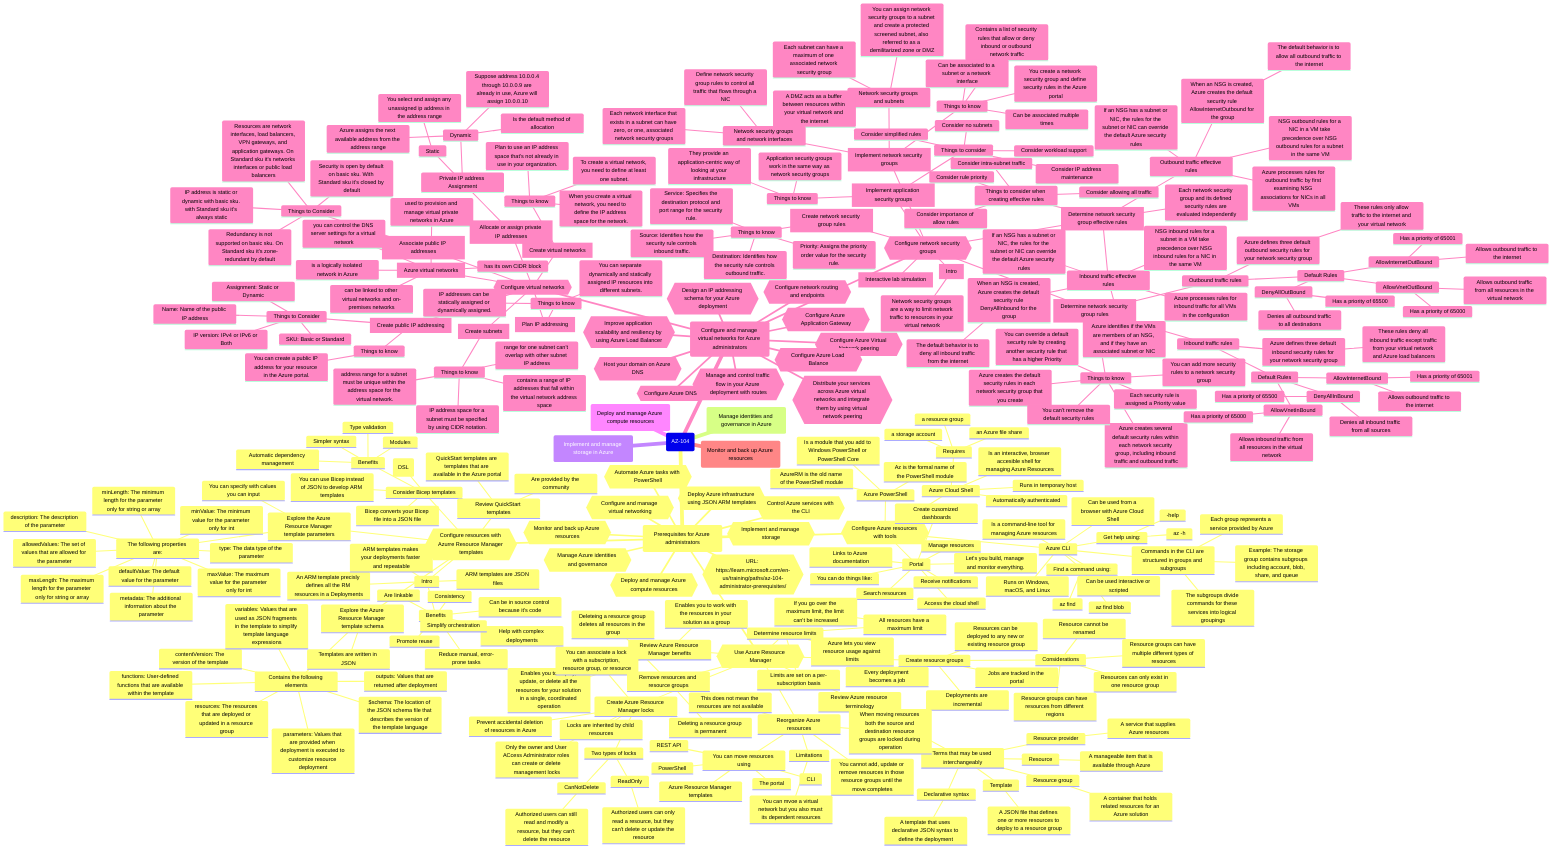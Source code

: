 mindmap
  root(AZ-104)
    (Prerequisites for Azure administrators)
      {{URL: https://learn.microsoft.com/en-us/training/paths/az-104-administrator-prerequisites/}}
      {{Configure Azure resources with tools}}
        Portal
          Let's you build, manage and monitor everything.
          You can do things like:
          Search resources
          Manage resources
          Create cusomized dashboards
          Access the cloud shell
          Receive notifications
          Links to Azure documentation
        Azure Cloud Shell
          Is an interactive, browser accesible shell for managing Azure Resources
          Automatically authenticated
          Runs in temporary host
          Requires
            a resource group
            a storage account
            an Azure file share
        Azure PowerShell
          Is a module that you add to Windows PowerShell or PowerShell Core
          Az is the formal name of the PowerShell module
          AzureRM is the old name of the PowerShell module
        Azure CLI
          Is a command-line tool for managing Azure resources
          Runs on Windows, macOS, and Linux
          Can be used from a browser with Azure Cloud Shell
          Can be used interactive or scripted
          Commands in the CLI are structured in groups and subgroups
            Each group represents a service provided by Azure
            The subgroups divide commands for these services into logical groupings
            Example: The storage group contains subgroups including account, blob, share, and queue
          Find a command using:
            az find
            az find blob
          Get help using:
            az -h
            az storage blob -h (--help)
      {{Use Azure Resource Manager}}
        Review Azure Resource Manager benefits
          Enables you to work with the resources in your solution as a group
          Enables you to deploy, update, or delete all the resources for your solution in a single, coordinated operation
        Review Azure resource terminology
          Terms that may be used interchangeably
            Resource
              A manageable item that is available through Azure
            Resource group
              A container that holds related resources for an Azure solution
            Resource provider
              A service that supplies Azure resources
            Template
              A JSON file that defines one or more resources to deploy to a resource group
            Declarative syntax
              A template that uses declarative JSON syntax to define the deployment
        Create resource groups
          Resources can be deployed to any new or existing resource group
          Every deployment becomes a job
          Jobs are tracked in the portal
          Deployments are incremental
          Considerations
            Resources can only exist in one resource group
            Resource cannot be renamed
            Resource groups can have multiple different types of resources
            Resource groups can have resources from different regions
        Create Azure Resource Manager locks
          Prevent accidental deletion of resources in Azure
          You can associate a lock with a subscription, resource group, or resource
          Two types of locks
            CanNotDelete
              Authorized users can still read and modify a resource, but they can't delete the resource
            ReadOnly
              Authorized users can only read a resource, but they can't delete or update the resource
          Locks are inherited by child resources
          Only the owner and User ACcess Administrator roles can create or delete management locks
        Reorganize Azure resources
          When moving resources both the source and destination resource groups are locked during operation
          You cannot add, update or remove resources in those resource groups until the move completes
          You can move resources using
            The portal
            PowerShell
            CLI
            REST API
            Azure Resource Manager templates
          This does not mean the resources are not available
          Limitations
            You can mvoe a virtual network but you also must its dependent resources
        Remove resources and resource groups
          Deleteing a resource group deletes all resources in the group
          Deleting a resource group is permanent
        Determine resource limits
          Azure lets you view resource usage against limits
          Limits are set on a per-subscription basis
          All resources have a maximum limit
            If you go over the maximum limit, the limit can't be increased
      {{Configure resources with Azurre Resource Manager templates}}
        Intro
          An ARM template precisly defines all the RM resources in a Deployments
          ARM templates makes your deployments faster and repeatable
          ARM templates are JSON files
          Benefits
            Consistency
            Help with complex deployments
            Reduce manual, error-prone tasks
            Can be in source control because it's code
            Promote reuse
            Are linkable
            Simplify orchestration
        Explore the Azure Resource Manager template schema
          Templates are written in JSON
          Contains the following elements
            $schema: The location of the JSON schema file that describes the version of the template language
            contentVersion: The version of the template
            parameters: Values that are provided when deployment is executed to customize resource deployment
            variables: Values that are used as JSON fragments in the template to simplify template language expressions
            functions: User-defined functions that are available within the template
            resources: The resources that are deployed or updated in a resource group
            outputs: Values that are returned after deployment
        Explore the Azure Resource Manager template parameters
          You can specify with calues you can input
          The following properties are:
            type: The data type of the parameter
            defaultValue: The default value for the parameter
            allowedValues: The set of values that are allowed for the parameter
            metadata: The additional information about the parameter
            minValue: The minimum value for the parameter only for int
            maxValue: The maximum value for the parameter only for int
            minLength: The minimum length for the parameter only for string or array
            maxLength: The maximum length for the parameter only for string or array
            description: The description of the parameter
        Consider Bicep templates
          Is a Domain Spewcific Language (DSL)
          You can use Bicep instead of JSON to develop ARM templates
          Bicep converts your Bicep file into a JSON file
          Benefits
            Simpler syntax
            Modules
            Automatic dependency management
            Type validation
        Review QuickStart templates
          QuickStart templates are templates that are available in the Azure portal
          Are provided by the community

      {{Automate Azure tasks with PowerShell}}
      {{Control Azure services with the CLI}}
      {{Deploy Azure infrastructure using JSON ARM templates}}
      {{Manage Azure identities and governance}}
      {{Implement and manage storage}}
      {{Deploy and manage Azure compute resources}}
      {{Configure and manage virtual networking}}
      {{Monitor and back up Azure resources}}
    (Manage identities and governance in Azure)
    (Implement and manage storage in Azure)
    (Deploy and manage Azure compute resources)
    (Configure and manage virtual networks for Azure administrators)
      {{Configure virtual networks}}
        [Azure virtual networks]
          is a logically isolated network in Azure
          used to provision and manage virtual private networks in Azure
          has its own CIDR block
          can be linked to other virtual networks and on-premises networks
          you can control the DNS server settings for a virtual network
        [Create subnets]
          Things to know
            contains a range of IP addresses that fall within the virtual network address space
            address range for a subnet must be unique within the address space for the virtual network.
            range for one subnet can't overlap with other subnet IP address
            IP address space for a subnet must be specified by using CIDR notation.
        [Create virtual networks]
          Things to know
            To create a virtual network, you need to define at least one subnet.
            Plan to use an IP address space that's not already in use in your organization.
            When you create a virtual network, you need to define the IP address space for the network.
        [Plan IP addressing]
          Things to know
            IP addresses can be statically assigned or dynamically assigned.
            You can separate dynamically and statically assigned IP resources into different subnets.
        [Create public IP addressing]
          Things to know
            You can create a public IP address for your resource in the Azure portal.
          Things to Consider
            IP version: IPv4 or IPv6 or Both
            SKU: Basic or Standard
            Name: Name of the public IP address
            Assignment: Static or Dynamic
        [Associate public IP addresses]
          Things to Consider
            IP address is static or dynamic with basic sku. with Standard sku it's always static
            Security is open by default on basic sku. With Standard sku it's closed by default
            Resources are network interfaces, load balancers, VPN gateways, and application gateways. On Standard sku it's networks interfaces or public load balancers
            Redundancy is not supported on basic sku. On Standard sku it's zone-redundant by default
        [Allocate or assign private IP addresses]
          Private IP address Assignment
            Dynamic
              Azure assigns the next available address from the address range
              Is the default method of allocation
              Suppose address 10.0.0.4 through 10.0.0.9 are already in use, Azure will assign 10.0.0.10
            Static
              You select and assign any unassigned ip address in the address range
      {{Configure network security groups}}
        [Intro]
          Network security groups are a way to limit network traffic to resources in your virtual network
        [Implement network security groups]
          Things to know
            Contains a list of security rules that allow or deny inbound or outbound network traffic
            Can be associated to a subnet or a network interface
            Can be associated multiple times
            You create a network security group and define security rules in the Azure portal
          Network security groups and subnets
            You can assign network security groups to a subnet and create a protected screened subnet, also referred to as a demilitarized zone or DMZ
            A DMZ acts as a buffer between resources within your virtual network and the internet
            Each subnet can have a maximum of one associated network security group
          Network security groups and network interfaces
            Define network security group rules to control all traffic that flows through a NIC
            Each network interface that exists in a subnet can have zero, or one, associated network security groups
        [Determine network security group rules]
          Things to know
            Azure creates several default security rules within each network security group, including inbound traffic and outbound traffic
            Azure creates the default security rules in each network security group that you create
            You can add more security rules to a network security group
            Each security rule is assigned a Priority value
            You can't remove the default security rules
            You can override a default security rule by creating another security rule that has a higher Priority
          Inbound traffic rules
            Azure defines three default inbound security rules for your network security group
              These rules deny all inbound traffic except traffic from your virtual network and Azure load balancers
            Default Rules
              AllowVnetInBound
                Allows inbound traffic from all resources in the virtual network
                Has a priority of 65000
              AllowInternetBound
                Allows outbound traffic to the internet
                Has a priority of 65001
              DenyAllInBound
                Denies all inbound traffic from all sources
                Has a priority of 65500
          Outbound traffic rules
            Azure defines three default outbound security rules for your network security group
              These rules only allow traffic to the internet and your virtual network
            Default Rules
              AllowVnetOutBound
                Allows outbound traffic from all resources in the virtual network
                Has a priority of 65000
              AllowInternetOutBound
                Allows outbound traffic to the internet
                Has a priority of 65001
              DenyAllOutBound
                Denies all outbound traffic to all destinations
                Has a priority of 65500
        [Determine network security group effective rules]
          Each network security group and its defined security rules are evaluated independently
          Inbound traffic effective rules
            Azure processes rules for inbound traffic for all VMs in the configuration
            Azure identifies if the VMs are members of an NSG, and if they have an associated subnet or NIC
            When an NSG is created, Azure creates the default security rule DenyAllInbound for the group
              The default behavior is to deny all inbound traffic from the internet
            If an NSG has a subnet or NIC, the rules for the subnet or NIC can override the default Azure security rules
            NSG inbound rules for a subnet in a VM take precedence over NSG inbound rules for a NIC in the same VM
          Outbound traffic effective rules
            Azure processes rules for outbound traffic by first examining NSG associations for NICs in all VMs
            When an NSG is created, Azure creates the default security rule AllowInternetOutbound for the group
              The default behavior is to allow all outbound traffic to the internet
            If an NSG has a subnet or NIC, the rules for the subnet or NIC can override the default Azure security rules
            NSG outbound rules for a NIC in a VM take precedence over NSG outbound rules for a subnet in the same VM
          Things to consider when creating effective rules
            Consider allowing all traffic
            Consider importance of allow rules
            Consider intra-subnet traffic
            Consider rule priority
        [Create network security group rules]
          Things to know
            Source: Identifies how the security rule controls inbound traffic.
            Destination: Identifies how the security rule controls outbound traffic.
            Service: Specifies the destination protocol and port range for the security rule.
            Priority: Assigns the priority order value for the security rule.
        [Implement application security groups]
          Things to know
            Application security groups work in the same way as network security groups
            They provide an application-centric way of looking at your infrastructure
          Things to consider
            Consider IP address maintenance
            Consider no subnets
            Consider simplified rules
            Consider workload support
        [Interactive lab simulation]
      {{Configure Azure DNS}}
      {{Configure Azure Virtual Network peering}}
      {{Configure network routing and endpoints}}
      {{Configure Azure Load Balance}}
      {{Configure Azure Application Gateway}}
      {{Design an IP addressing schema for your Azure deployment}}
      {{Distribute your services across Azure virtual networks and integrate them by using virtual network peering}}
      {{Host your domain on Azure DNS}}
      {{Manage and control traffic flow in your Azure deployment with routes}}
      {{Improve application scalability and resiliency by using Azure Load Balancer}}
    (Monitor and back up Azure resources)